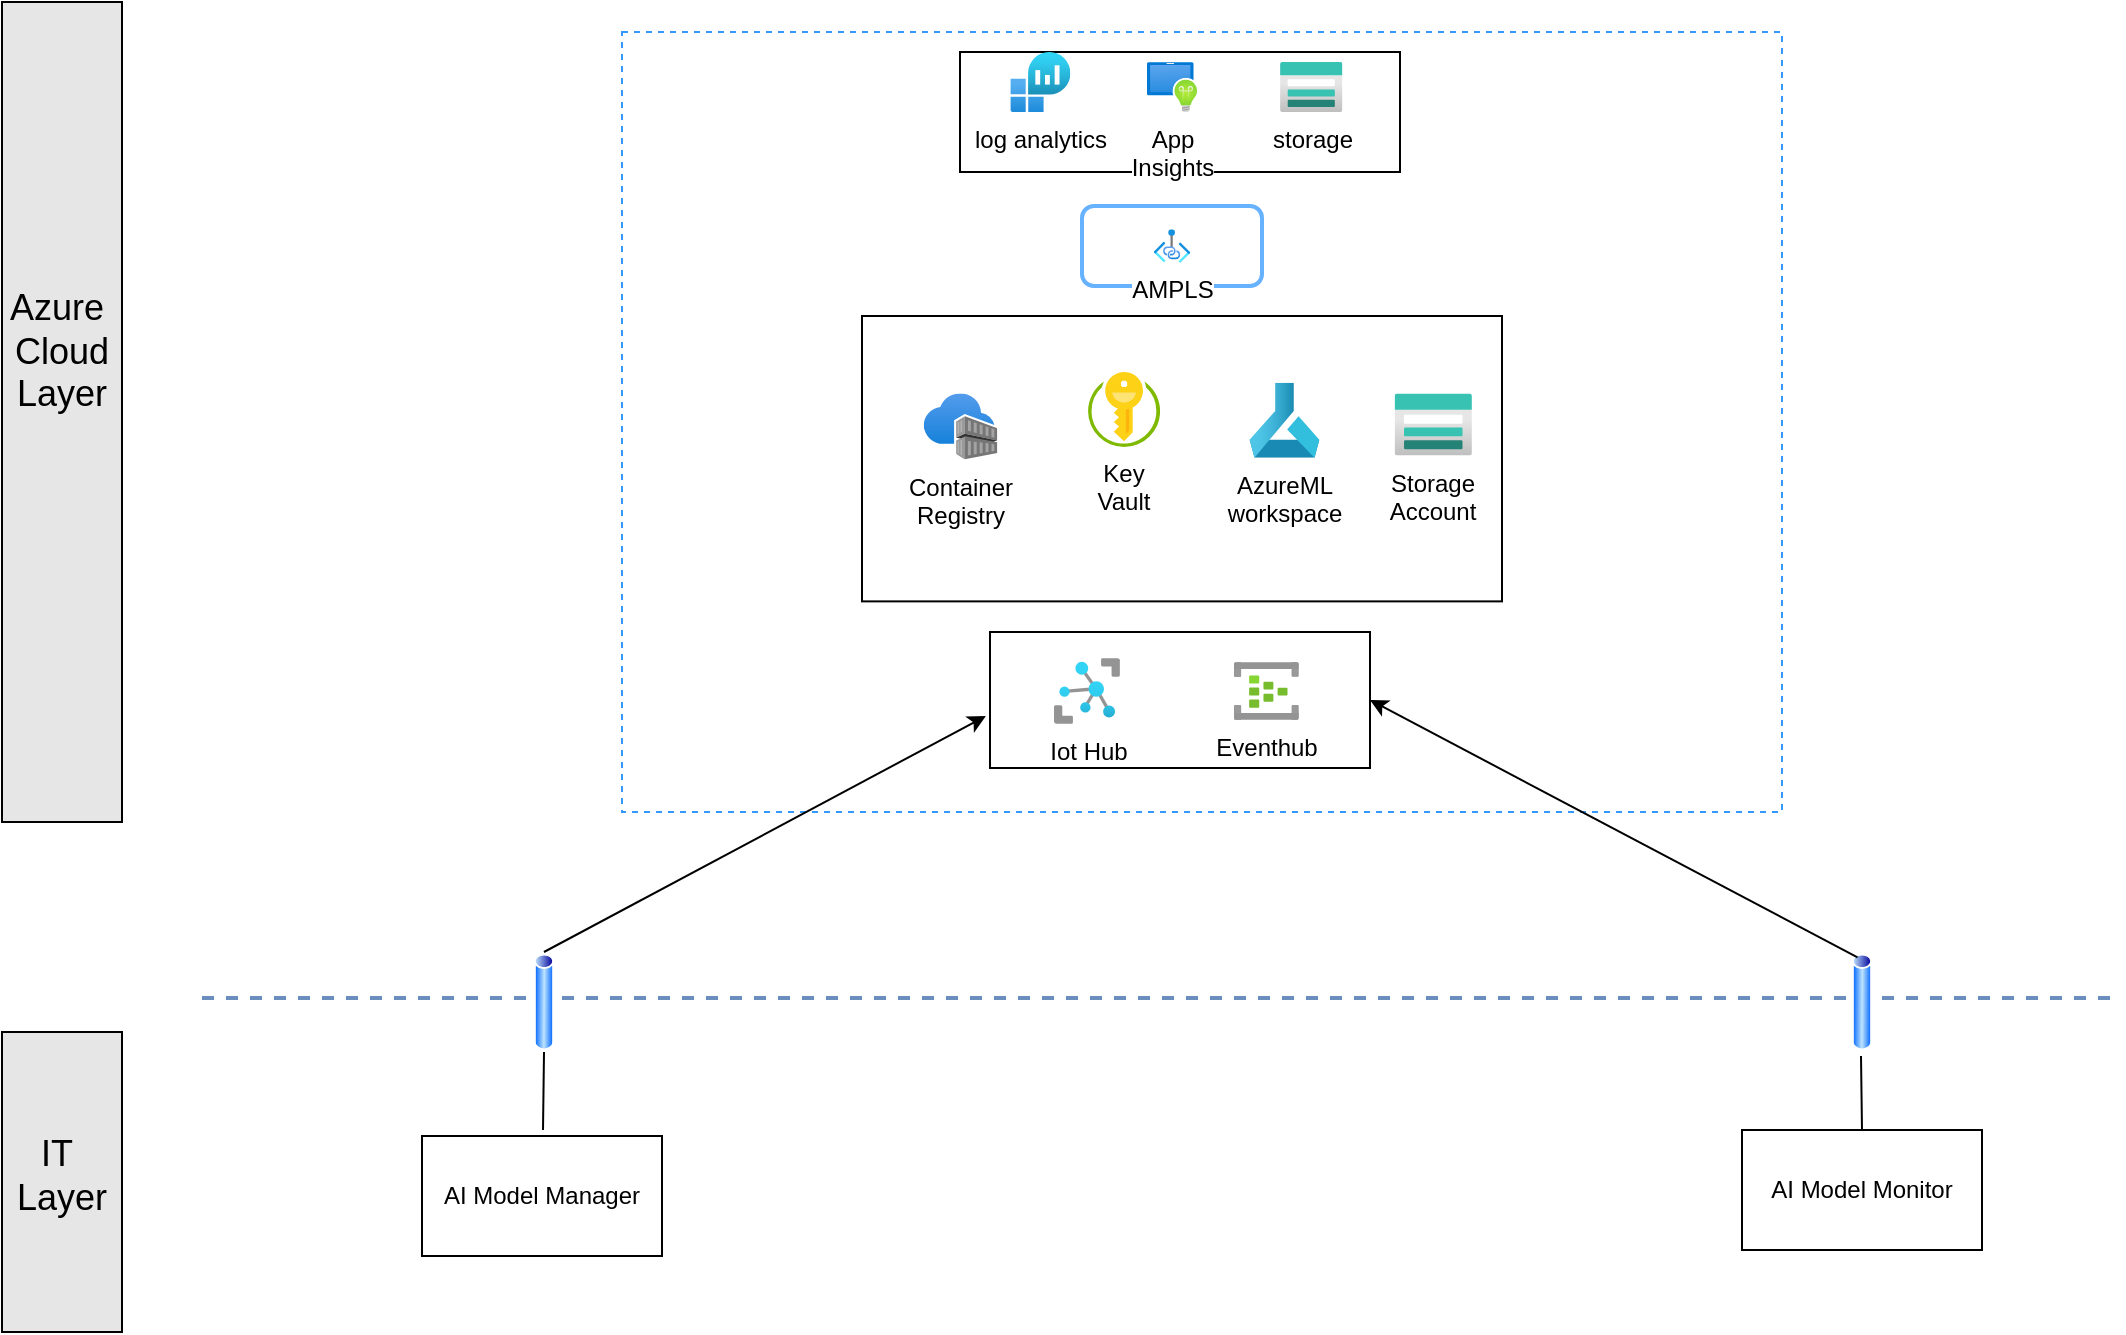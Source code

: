 <mxfile>
    <diagram id="K80YQ36KAa0OmbvcGgRX" name="Page-1">
        <mxGraphModel dx="1867" dy="2039" grid="1" gridSize="10" guides="1" tooltips="1" connect="1" arrows="1" fold="1" page="1" pageScale="1" pageWidth="827" pageHeight="1169" math="0" shadow="0">
            <root>
                <mxCell id="0"/>
                <mxCell id="1" parent="0"/>
                <mxCell id="tGKUWsnCtgxajNB9y1TM-1" value="" style="rounded=0;whiteSpace=wrap;html=1;dashed=1;strokeColor=#3399FF;strokeWidth=1;" parent="1" vertex="1">
                    <mxGeometry x="40" y="10" width="580" height="390" as="geometry"/>
                </mxCell>
                <mxCell id="tGKUWsnCtgxajNB9y1TM-26" value="" style="group;whiteSpace=wrap;" parent="1" vertex="1" connectable="0">
                    <mxGeometry x="145" y="92" width="335" height="202.69" as="geometry"/>
                </mxCell>
                <mxCell id="tGKUWsnCtgxajNB9y1TM-20" value="" style="rounded=0;whiteSpace=wrap;html=1;" parent="tGKUWsnCtgxajNB9y1TM-26" vertex="1">
                    <mxGeometry x="15" y="60" width="320" height="142.69" as="geometry"/>
                </mxCell>
                <mxCell id="tGKUWsnCtgxajNB9y1TM-11" value="Container Registry" style="image;aspect=fixed;html=1;points=[];align=center;fontSize=12;image=img/lib/azure2/containers/Container_Registries.svg;whiteSpace=wrap;" parent="tGKUWsnCtgxajNB9y1TM-26" vertex="1">
                    <mxGeometry x="45.86" y="98.727" width="36.79" height="33" as="geometry"/>
                </mxCell>
                <mxCell id="tGKUWsnCtgxajNB9y1TM-12" value="Key Vault" style="image;sketch=0;aspect=fixed;html=1;points=[];align=center;fontSize=12;image=img/lib/mscae/Key_Vaults.svg;whiteSpace=wrap;" parent="tGKUWsnCtgxajNB9y1TM-26" vertex="1">
                    <mxGeometry x="128.05" y="87.996" width="36" height="37.5" as="geometry"/>
                </mxCell>
                <mxCell id="tGKUWsnCtgxajNB9y1TM-13" value="AzureML workspace" style="image;aspect=fixed;html=1;points=[];align=center;fontSize=12;image=img/lib/azure2/ai_machine_learning/Machine_Learning.svg;whiteSpace=wrap;" parent="tGKUWsnCtgxajNB9y1TM-26" vertex="1">
                    <mxGeometry x="208.59" y="93.362" width="35.3" height="37.5" as="geometry"/>
                </mxCell>
                <mxCell id="tGKUWsnCtgxajNB9y1TM-14" value="Storage Account" style="image;aspect=fixed;html=1;points=[];align=center;fontSize=12;image=img/lib/azure2/storage/Storage_Accounts.svg;whiteSpace=wrap;" parent="tGKUWsnCtgxajNB9y1TM-26" vertex="1">
                    <mxGeometry x="281.25" y="98.727" width="38.75" height="31" as="geometry"/>
                </mxCell>
                <mxCell id="tGKUWsnCtgxajNB9y1TM-41" value="" style="rounded=0;whiteSpace=wrap;html=1;" parent="1" vertex="1">
                    <mxGeometry x="209" y="20" width="220" height="60" as="geometry"/>
                </mxCell>
                <mxCell id="tGKUWsnCtgxajNB9y1TM-28" value="storage" style="image;aspect=fixed;html=1;points=[];align=center;fontSize=12;image=img/lib/azure2/storage/Storage_Accounts.svg;" parent="1" vertex="1">
                    <mxGeometry x="369" y="25" width="31.25" height="25" as="geometry"/>
                </mxCell>
                <mxCell id="tGKUWsnCtgxajNB9y1TM-29" value="log analytics" style="image;aspect=fixed;html=1;points=[];align=center;fontSize=12;image=img/lib/azure2/management_governance/Log_Analytics_Workspaces.svg;" parent="1" vertex="1">
                    <mxGeometry x="234.18" y="20" width="30" height="30" as="geometry"/>
                </mxCell>
                <mxCell id="tGKUWsnCtgxajNB9y1TM-30" value="App Insights" style="image;aspect=fixed;html=1;points=[];align=center;fontSize=12;image=img/lib/azure2/analytics/Endpoint_Analytics.svg;whiteSpace=wrap;" parent="1" vertex="1">
                    <mxGeometry x="302.5" y="25" width="25" height="25" as="geometry"/>
                </mxCell>
                <mxCell id="tGKUWsnCtgxajNB9y1TM-37" value="" style="group" parent="1" vertex="1" connectable="0">
                    <mxGeometry x="270" y="97" width="90" height="40" as="geometry"/>
                </mxCell>
                <mxCell id="tGKUWsnCtgxajNB9y1TM-32" value="" style="rounded=1;whiteSpace=wrap;html=1;strokeWidth=2;strokeColor=#66B2FF;" parent="tGKUWsnCtgxajNB9y1TM-37" vertex="1">
                    <mxGeometry width="90" height="40" as="geometry"/>
                </mxCell>
                <mxCell id="tGKUWsnCtgxajNB9y1TM-31" value="AMPLS" style="image;aspect=fixed;html=1;points=[];align=center;fontSize=12;image=img/lib/azure2/networking/Private_Link.svg;" parent="tGKUWsnCtgxajNB9y1TM-37" vertex="1">
                    <mxGeometry x="35.86" y="11.623" width="18.281" height="16.757" as="geometry"/>
                </mxCell>
                <mxCell id="tGKUWsnCtgxajNB9y1TM-68" value="" style="line;strokeWidth=2;fillColor=#007FFF;align=left;verticalAlign=middle;spacingTop=-1;spacingLeft=3;spacingRight=3;rotatable=0;labelPosition=right;points=[];portConstraint=eastwest;strokeColor=#6c8ebf;dashed=1;" parent="1" vertex="1">
                    <mxGeometry x="-170" y="489" width="960" height="8" as="geometry"/>
                </mxCell>
                <mxCell id="tGKUWsnCtgxajNB9y1TM-69" value="AI Model Manager" style="rounded=0;whiteSpace=wrap;html=1;" parent="1" vertex="1">
                    <mxGeometry x="-60" y="562" width="120" height="60" as="geometry"/>
                </mxCell>
                <mxCell id="tGKUWsnCtgxajNB9y1TM-70" value="AI Model Monitor" style="rounded=0;whiteSpace=wrap;html=1;" parent="1" vertex="1">
                    <mxGeometry x="600" y="559" width="120" height="60" as="geometry"/>
                </mxCell>
                <mxCell id="tGKUWsnCtgxajNB9y1TM-96" value="" style="rounded=0;whiteSpace=wrap;html=1;fillColor=#E6E6E6;" parent="1" vertex="1">
                    <mxGeometry x="-270" y="-5" width="60" height="410" as="geometry"/>
                </mxCell>
                <mxCell id="tGKUWsnCtgxajNB9y1TM-98" value="&lt;font style=&quot;font-size: 18px;&quot;&gt;Azure&amp;nbsp;&lt;br&gt;Cloud&lt;br&gt;Layer&lt;/font&gt;" style="text;html=1;strokeColor=none;fillColor=none;align=center;verticalAlign=middle;whiteSpace=wrap;rounded=0;" parent="1" vertex="1">
                    <mxGeometry x="-270" y="154.5" width="60" height="30" as="geometry"/>
                </mxCell>
                <mxCell id="tGKUWsnCtgxajNB9y1TM-99" value="" style="rounded=0;whiteSpace=wrap;html=1;fillColor=#E6E6E6;" parent="1" vertex="1">
                    <mxGeometry x="-270" y="510" width="60" height="150" as="geometry"/>
                </mxCell>
                <mxCell id="tGKUWsnCtgxajNB9y1TM-100" value="IT&amp;nbsp;&lt;br style=&quot;font-size: 18px;&quot;&gt;Layer" style="text;html=1;strokeColor=none;fillColor=none;align=center;verticalAlign=middle;whiteSpace=wrap;rounded=0;fontSize=18;" parent="1" vertex="1">
                    <mxGeometry x="-270" y="567" width="60" height="30" as="geometry"/>
                </mxCell>
                <mxCell id="WVAurJi560WbZtB7paKy-36" value="" style="image;aspect=fixed;perimeter=ellipsePerimeter;html=1;align=center;shadow=0;dashed=0;spacingTop=3;image=img/lib/active_directory/tunnel.svg;direction=south;" parent="1" vertex="1">
                    <mxGeometry x="-4" y="470" width="10" height="50" as="geometry"/>
                </mxCell>
                <mxCell id="WVAurJi560WbZtB7paKy-38" value="" style="image;aspect=fixed;perimeter=ellipsePerimeter;html=1;align=center;shadow=0;dashed=0;spacingTop=3;image=img/lib/active_directory/tunnel.svg;direction=south;" parent="1" vertex="1">
                    <mxGeometry x="655" y="470" width="10" height="50" as="geometry"/>
                </mxCell>
                <mxCell id="WVAurJi560WbZtB7paKy-42" value="" style="endArrow=none;html=1;rounded=0;entryX=1;entryY=0.5;entryDx=0;entryDy=0;" parent="1" target="WVAurJi560WbZtB7paKy-36" edge="1">
                    <mxGeometry width="50" height="50" relative="1" as="geometry">
                        <mxPoint x="0.5" y="559" as="sourcePoint"/>
                        <mxPoint x="0.5" y="529" as="targetPoint"/>
                    </mxGeometry>
                </mxCell>
                <mxCell id="WVAurJi560WbZtB7paKy-43" value="" style="endArrow=none;html=1;rounded=0;exitX=0.5;exitY=0;exitDx=0;exitDy=0;" parent="1" source="tGKUWsnCtgxajNB9y1TM-70" edge="1">
                    <mxGeometry width="50" height="50" relative="1" as="geometry">
                        <mxPoint x="660" y="550" as="sourcePoint"/>
                        <mxPoint x="659.5" y="522" as="targetPoint"/>
                    </mxGeometry>
                </mxCell>
                <mxCell id="WVAurJi560WbZtB7paKy-48" value="" style="endArrow=classic;html=1;rounded=0;exitX=0;exitY=0.5;exitDx=0;exitDy=0;entryX=-0.011;entryY=0.618;entryDx=0;entryDy=0;entryPerimeter=0;" parent="1" source="WVAurJi560WbZtB7paKy-36" target="tGKUWsnCtgxajNB9y1TM-66" edge="1">
                    <mxGeometry width="50" height="50" relative="1" as="geometry">
                        <mxPoint x="40" y="470" as="sourcePoint"/>
                        <mxPoint x="220" y="430" as="targetPoint"/>
                    </mxGeometry>
                </mxCell>
                <mxCell id="WVAurJi560WbZtB7paKy-49" value="" style="endArrow=classic;html=1;rounded=0;exitX=0;exitY=0.75;exitDx=0;exitDy=0;entryX=1;entryY=0.5;entryDx=0;entryDy=0;" parent="1" source="WVAurJi560WbZtB7paKy-38" target="tGKUWsnCtgxajNB9y1TM-66" edge="1">
                    <mxGeometry width="50" height="50" relative="1" as="geometry">
                        <mxPoint x="650" y="470" as="sourcePoint"/>
                        <mxPoint x="330" y="420" as="targetPoint"/>
                    </mxGeometry>
                </mxCell>
                <mxCell id="2" value="" style="group" parent="1" vertex="1" connectable="0">
                    <mxGeometry x="224" y="310" width="190" height="68" as="geometry"/>
                </mxCell>
                <mxCell id="tGKUWsnCtgxajNB9y1TM-66" value="" style="rounded=0;whiteSpace=wrap;html=1;" parent="2" vertex="1">
                    <mxGeometry width="190" height="68" as="geometry"/>
                </mxCell>
                <mxCell id="tGKUWsnCtgxajNB9y1TM-65" value="Eventhub" style="image;aspect=fixed;html=1;points=[];align=center;fontSize=12;image=img/lib/azure2/iot/Event_Hubs.svg;" parent="2" vertex="1">
                    <mxGeometry x="122" y="15" width="32.39" height="29" as="geometry"/>
                </mxCell>
                <mxCell id="tGKUWsnCtgxajNB9y1TM-64" value="Iot Hub" style="image;aspect=fixed;html=1;points=[];align=center;fontSize=12;image=img/lib/azure2/iot/IoT_Hub.svg;" parent="2" vertex="1">
                    <mxGeometry x="32" y="13" width="33" height="33" as="geometry"/>
                </mxCell>
            </root>
        </mxGraphModel>
    </diagram>
</mxfile>